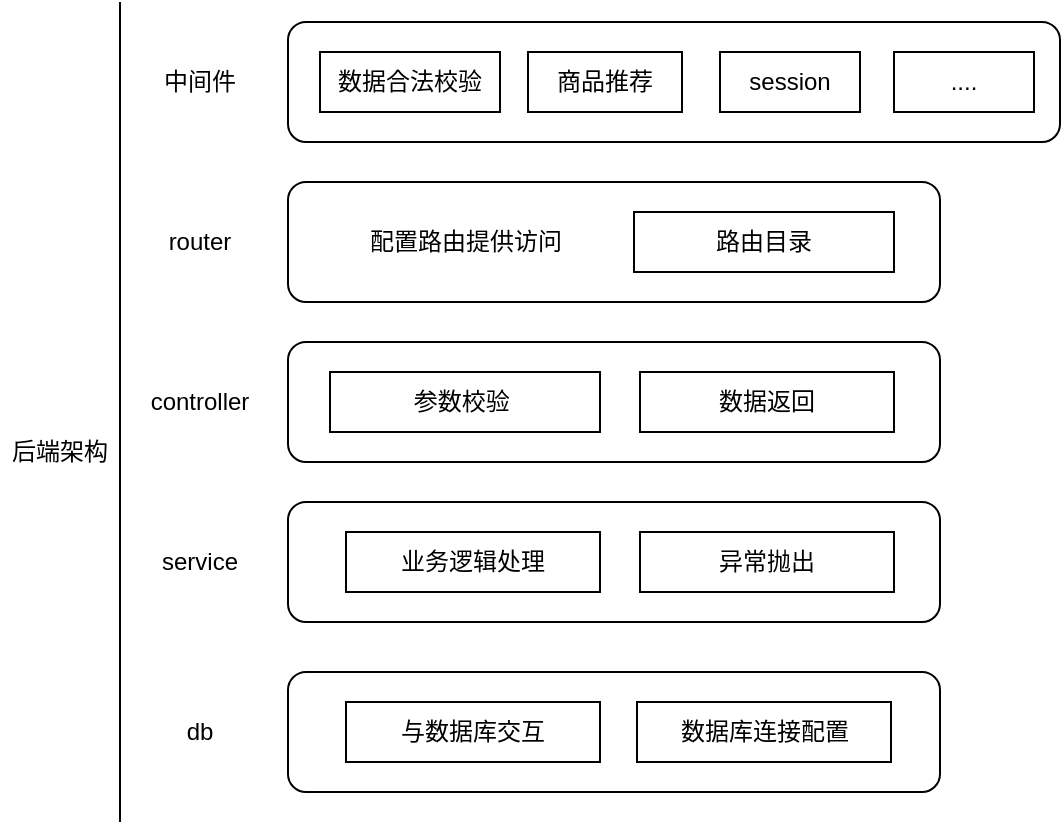 <mxfile version="21.3.2" type="github">
  <diagram id="prtHgNgQTEPvFCAcTncT" name="Page-1">
    <mxGraphModel dx="724" dy="379" grid="1" gridSize="10" guides="1" tooltips="1" connect="1" arrows="1" fold="1" page="1" pageScale="1" pageWidth="827" pageHeight="1169" math="0" shadow="0">
      <root>
        <mxCell id="0" />
        <mxCell id="1" parent="0" />
        <mxCell id="9l7tmBJTK1CNH7Y0SlUu-22" value="后端架构" style="text;html=1;strokeColor=none;fillColor=none;align=center;verticalAlign=middle;whiteSpace=wrap;rounded=0;" parent="1" vertex="1">
          <mxGeometry x="150" y="250" width="60" height="30" as="geometry" />
        </mxCell>
        <mxCell id="9l7tmBJTK1CNH7Y0SlUu-25" value="" style="endArrow=none;html=1;rounded=0;" parent="1" edge="1">
          <mxGeometry width="50" height="50" relative="1" as="geometry">
            <mxPoint x="210" y="450" as="sourcePoint" />
            <mxPoint x="210" y="40" as="targetPoint" />
          </mxGeometry>
        </mxCell>
        <mxCell id="9l7tmBJTK1CNH7Y0SlUu-27" value="" style="rounded=1;whiteSpace=wrap;html=1;" parent="1" vertex="1">
          <mxGeometry x="294" y="50" width="386" height="60" as="geometry" />
        </mxCell>
        <mxCell id="9l7tmBJTK1CNH7Y0SlUu-28" value="中间件" style="text;html=1;strokeColor=none;fillColor=none;align=center;verticalAlign=middle;whiteSpace=wrap;rounded=0;" parent="1" vertex="1">
          <mxGeometry x="220" y="65" width="60" height="30" as="geometry" />
        </mxCell>
        <mxCell id="9l7tmBJTK1CNH7Y0SlUu-31" value="" style="rounded=1;whiteSpace=wrap;html=1;" parent="1" vertex="1">
          <mxGeometry x="294" y="130" width="326" height="60" as="geometry" />
        </mxCell>
        <mxCell id="9l7tmBJTK1CNH7Y0SlUu-32" value="" style="rounded=1;whiteSpace=wrap;html=1;" parent="1" vertex="1">
          <mxGeometry x="294" y="210" width="326" height="60" as="geometry" />
        </mxCell>
        <mxCell id="9l7tmBJTK1CNH7Y0SlUu-34" value="router" style="text;html=1;strokeColor=none;fillColor=none;align=center;verticalAlign=middle;whiteSpace=wrap;rounded=0;" parent="1" vertex="1">
          <mxGeometry x="215" y="145" width="70" height="30" as="geometry" />
        </mxCell>
        <mxCell id="9l7tmBJTK1CNH7Y0SlUu-35" value="路由目录" style="rounded=0;whiteSpace=wrap;html=1;" parent="1" vertex="1">
          <mxGeometry x="467" y="145" width="130" height="30" as="geometry" />
        </mxCell>
        <mxCell id="9l7tmBJTK1CNH7Y0SlUu-41" value="controller" style="text;html=1;strokeColor=none;fillColor=none;align=center;verticalAlign=middle;whiteSpace=wrap;rounded=0;" parent="1" vertex="1">
          <mxGeometry x="220" y="225" width="60" height="30" as="geometry" />
        </mxCell>
        <mxCell id="9l7tmBJTK1CNH7Y0SlUu-42" value="参数校验&amp;nbsp;" style="rounded=0;whiteSpace=wrap;html=1;" parent="1" vertex="1">
          <mxGeometry x="315" y="225" width="135" height="30" as="geometry" />
        </mxCell>
        <mxCell id="9l7tmBJTK1CNH7Y0SlUu-52" value="service" style="text;html=1;strokeColor=none;fillColor=none;align=center;verticalAlign=middle;whiteSpace=wrap;rounded=0;" parent="1" vertex="1">
          <mxGeometry x="220" y="305" width="60" height="30" as="geometry" />
        </mxCell>
        <mxCell id="9l7tmBJTK1CNH7Y0SlUu-79" value="db" style="text;html=1;strokeColor=none;fillColor=none;align=center;verticalAlign=middle;whiteSpace=wrap;rounded=0;" parent="1" vertex="1">
          <mxGeometry x="220" y="390" width="60" height="30" as="geometry" />
        </mxCell>
        <mxCell id="y1lo9d5QE2phlgsVFbCu-1" value="数据合法校验" style="rounded=0;whiteSpace=wrap;html=1;" vertex="1" parent="1">
          <mxGeometry x="310" y="65" width="90" height="30" as="geometry" />
        </mxCell>
        <mxCell id="y1lo9d5QE2phlgsVFbCu-2" value="商品推荐" style="rounded=0;whiteSpace=wrap;html=1;" vertex="1" parent="1">
          <mxGeometry x="414" y="65" width="77" height="30" as="geometry" />
        </mxCell>
        <mxCell id="y1lo9d5QE2phlgsVFbCu-3" value="session" style="rounded=0;whiteSpace=wrap;html=1;" vertex="1" parent="1">
          <mxGeometry x="510" y="65" width="70" height="30" as="geometry" />
        </mxCell>
        <mxCell id="y1lo9d5QE2phlgsVFbCu-4" value="...." style="rounded=0;whiteSpace=wrap;html=1;" vertex="1" parent="1">
          <mxGeometry x="597" y="65" width="70" height="30" as="geometry" />
        </mxCell>
        <mxCell id="y1lo9d5QE2phlgsVFbCu-5" value="配置路由提供访问" style="text;html=1;strokeColor=none;fillColor=none;align=center;verticalAlign=middle;whiteSpace=wrap;rounded=0;" vertex="1" parent="1">
          <mxGeometry x="332.5" y="145" width="100" height="30" as="geometry" />
        </mxCell>
        <mxCell id="y1lo9d5QE2phlgsVFbCu-8" value="数据返回" style="rounded=0;whiteSpace=wrap;html=1;" vertex="1" parent="1">
          <mxGeometry x="470" y="225" width="127" height="30" as="geometry" />
        </mxCell>
        <mxCell id="y1lo9d5QE2phlgsVFbCu-9" value="" style="rounded=1;whiteSpace=wrap;html=1;" vertex="1" parent="1">
          <mxGeometry x="294" y="290" width="326" height="60" as="geometry" />
        </mxCell>
        <mxCell id="y1lo9d5QE2phlgsVFbCu-11" value="业务逻辑处理" style="rounded=0;whiteSpace=wrap;html=1;" vertex="1" parent="1">
          <mxGeometry x="323" y="305" width="127" height="30" as="geometry" />
        </mxCell>
        <mxCell id="y1lo9d5QE2phlgsVFbCu-12" value="异常抛出" style="rounded=0;whiteSpace=wrap;html=1;" vertex="1" parent="1">
          <mxGeometry x="470" y="305" width="127" height="30" as="geometry" />
        </mxCell>
        <mxCell id="y1lo9d5QE2phlgsVFbCu-13" value="" style="rounded=1;whiteSpace=wrap;html=1;" vertex="1" parent="1">
          <mxGeometry x="294" y="375" width="326" height="60" as="geometry" />
        </mxCell>
        <mxCell id="y1lo9d5QE2phlgsVFbCu-14" value="与数据库交互" style="rounded=0;whiteSpace=wrap;html=1;" vertex="1" parent="1">
          <mxGeometry x="323" y="390" width="127" height="30" as="geometry" />
        </mxCell>
        <mxCell id="y1lo9d5QE2phlgsVFbCu-15" value="数据库连接配置" style="rounded=0;whiteSpace=wrap;html=1;" vertex="1" parent="1">
          <mxGeometry x="468.5" y="390" width="127" height="30" as="geometry" />
        </mxCell>
      </root>
    </mxGraphModel>
  </diagram>
</mxfile>
